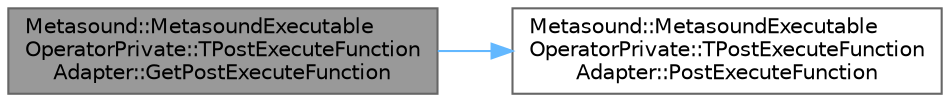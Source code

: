 digraph "Metasound::MetasoundExecutableOperatorPrivate::TPostExecuteFunctionAdapter::GetPostExecuteFunction"
{
 // INTERACTIVE_SVG=YES
 // LATEX_PDF_SIZE
  bgcolor="transparent";
  edge [fontname=Helvetica,fontsize=10,labelfontname=Helvetica,labelfontsize=10];
  node [fontname=Helvetica,fontsize=10,shape=box,height=0.2,width=0.4];
  rankdir="LR";
  Node1 [id="Node000001",label="Metasound::MetasoundExecutable\lOperatorPrivate::TPostExecuteFunction\lAdapter::GetPostExecuteFunction",height=0.2,width=0.4,color="gray40", fillcolor="grey60", style="filled", fontcolor="black",tooltip=" "];
  Node1 -> Node2 [id="edge1_Node000001_Node000002",color="steelblue1",style="solid",tooltip=" "];
  Node2 [id="Node000002",label="Metasound::MetasoundExecutable\lOperatorPrivate::TPostExecuteFunction\lAdapter::PostExecuteFunction",height=0.2,width=0.4,color="grey40", fillcolor="white", style="filled",URL="$df/d45/structMetasound_1_1MetasoundExecutableOperatorPrivate_1_1TPostExecuteFunctionAdapter.html#a8f8fa3b27cb39093337c8078ef9fa58a",tooltip=" "];
}
